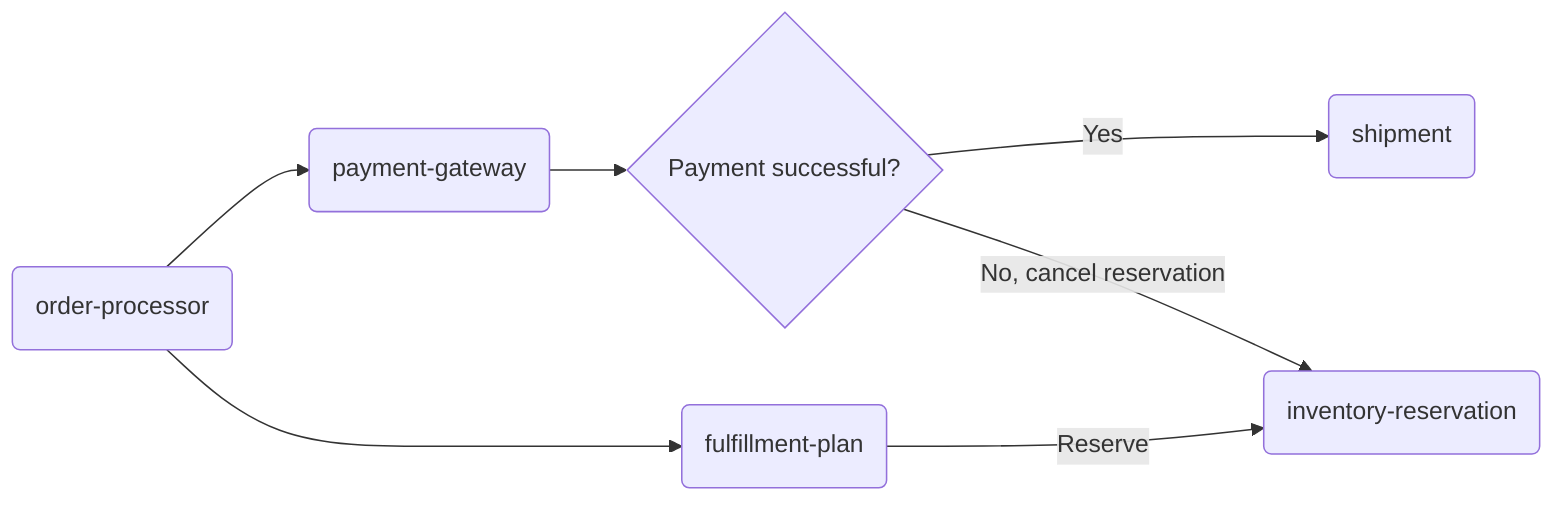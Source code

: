 graph LR
    O(order-processor) --> P(payment-gateway)
    O --> F(fulfillment-plan)
    F -->|Reserve| I(inventory-reservation)
    P --> Py{Payment successful?}
    Py -->|Yes| S(shipment)
    Py -->|No, cancel reservation| I